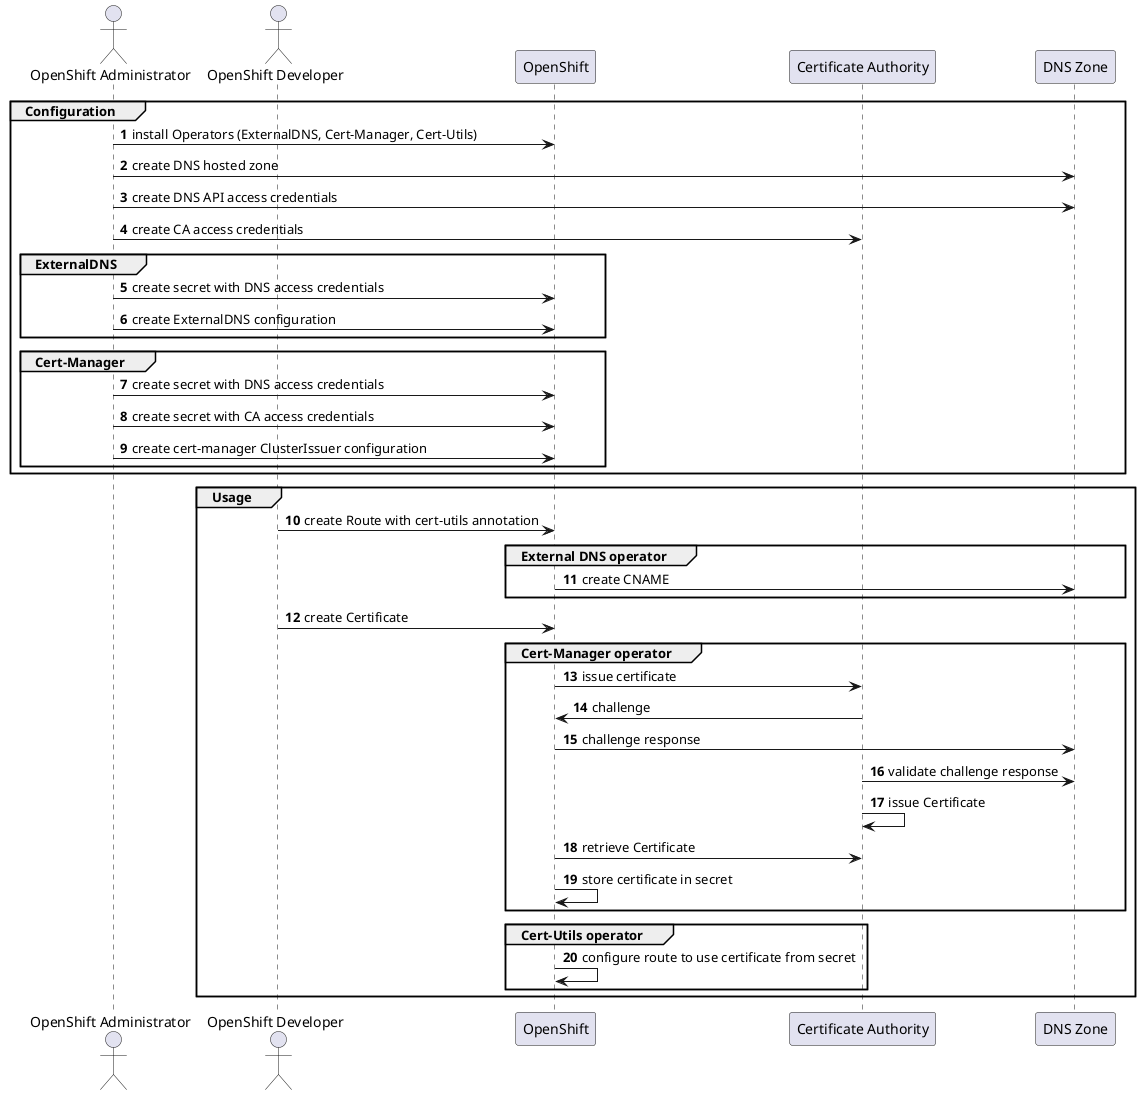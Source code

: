 @startuml images/winkelschleifer-sequence.png


actor "OpenShift Administrator" as admin
actor "OpenShift Developer" as dev 
participant "OpenShift" as openshift
'participant "ExternalDNS operator" as externaldns
'participant "Cert-Manager" as cert-manager
'participant "Cert-Util" as cert-util
participant "Certificate Authority" as ca
participant "DNS Zone" as dns 

autonumber

group Configuration
    admin -> openshift: install Operators (ExternalDNS, Cert-Manager, Cert-Utils)

    admin -> dns: create DNS hosted zone
    admin -> dns: create DNS API access credentials

    admin -> ca: create CA access credentials

    group ExternalDNS
        admin -> openshift: create secret with DNS access credentials
        admin -> openshift: create ExternalDNS configuration
    end

    group Cert-Manager
        admin -> openshift: create secret with DNS access credentials
        admin -> openshift: create secret with CA access credentials
        admin -> openshift: create cert-manager ClusterIssuer configuration
    end
end

group Usage
    dev -> openshift: create Route with cert-utils annotation
    group External DNS operator
        openshift -> dns: create CNAME
    end

    dev -> openshift: create Certificate
    group Cert-Manager operator
        openshift -> ca: issue certificate
        ca -> openshift: challenge
        openshift -> dns: challenge response
        ca -> dns: validate challenge response
        ca -> ca: issue Certificate
        openshift -> ca: retrieve Certificate
        openshift -> openshift: store certificate in secret
    end

    group Cert-Utils operator
        openshift -> openshift: configure route to use certificate from secret
    end
end

@enduml